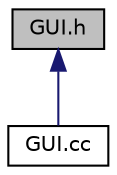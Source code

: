 digraph "GUI.h"
{
  edge [fontname="Helvetica",fontsize="10",labelfontname="Helvetica",labelfontsize="10"];
  node [fontname="Helvetica",fontsize="10",shape=record];
  Node1 [label="GUI.h",height=0.2,width=0.4,color="black", fillcolor="grey75", style="filled" fontcolor="black"];
  Node1 -> Node2 [dir="back",color="midnightblue",fontsize="10",style="solid"];
  Node2 [label="GUI.cc",height=0.2,width=0.4,color="black", fillcolor="white", style="filled",URL="$_g_u_i_8cc.html",tooltip="est la définition de l&#39;application princpal qui lance tout le programme "];
}
